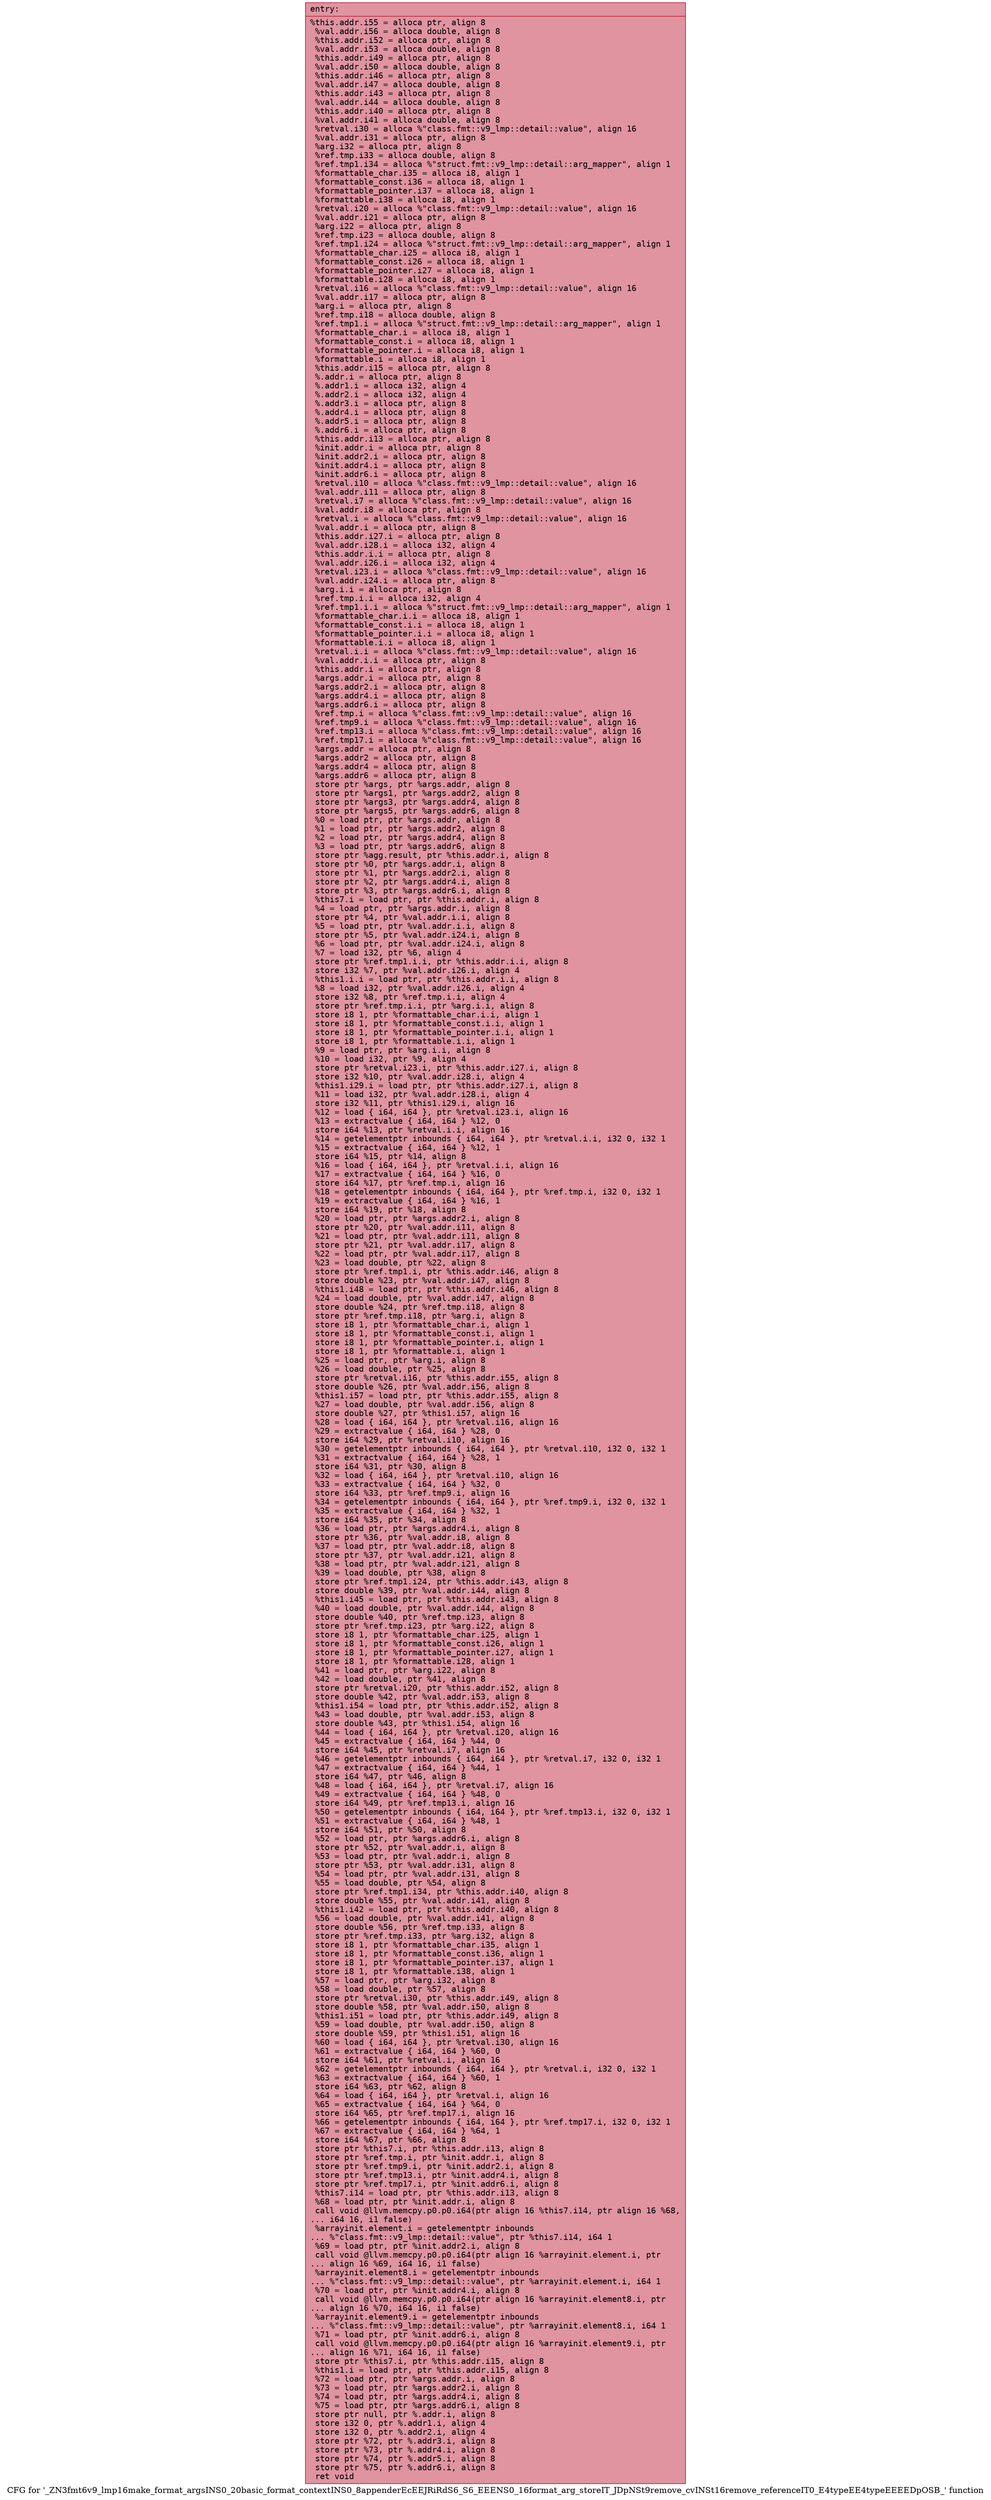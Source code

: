 digraph "CFG for '_ZN3fmt6v9_lmp16make_format_argsINS0_20basic_format_contextINS0_8appenderEcEEJRiRdS6_S6_EEENS0_16format_arg_storeIT_JDpNSt9remove_cvINSt16remove_referenceIT0_E4typeEE4typeEEEEDpOSB_' function" {
	label="CFG for '_ZN3fmt6v9_lmp16make_format_argsINS0_20basic_format_contextINS0_8appenderEcEEJRiRdS6_S6_EEENS0_16format_arg_storeIT_JDpNSt9remove_cvINSt16remove_referenceIT0_E4typeEE4typeEEEEDpOSB_' function";

	Node0x557c42136470 [shape=record,color="#b70d28ff", style=filled, fillcolor="#b70d2870" fontname="Courier",label="{entry:\l|  %this.addr.i55 = alloca ptr, align 8\l  %val.addr.i56 = alloca double, align 8\l  %this.addr.i52 = alloca ptr, align 8\l  %val.addr.i53 = alloca double, align 8\l  %this.addr.i49 = alloca ptr, align 8\l  %val.addr.i50 = alloca double, align 8\l  %this.addr.i46 = alloca ptr, align 8\l  %val.addr.i47 = alloca double, align 8\l  %this.addr.i43 = alloca ptr, align 8\l  %val.addr.i44 = alloca double, align 8\l  %this.addr.i40 = alloca ptr, align 8\l  %val.addr.i41 = alloca double, align 8\l  %retval.i30 = alloca %\"class.fmt::v9_lmp::detail::value\", align 16\l  %val.addr.i31 = alloca ptr, align 8\l  %arg.i32 = alloca ptr, align 8\l  %ref.tmp.i33 = alloca double, align 8\l  %ref.tmp1.i34 = alloca %\"struct.fmt::v9_lmp::detail::arg_mapper\", align 1\l  %formattable_char.i35 = alloca i8, align 1\l  %formattable_const.i36 = alloca i8, align 1\l  %formattable_pointer.i37 = alloca i8, align 1\l  %formattable.i38 = alloca i8, align 1\l  %retval.i20 = alloca %\"class.fmt::v9_lmp::detail::value\", align 16\l  %val.addr.i21 = alloca ptr, align 8\l  %arg.i22 = alloca ptr, align 8\l  %ref.tmp.i23 = alloca double, align 8\l  %ref.tmp1.i24 = alloca %\"struct.fmt::v9_lmp::detail::arg_mapper\", align 1\l  %formattable_char.i25 = alloca i8, align 1\l  %formattable_const.i26 = alloca i8, align 1\l  %formattable_pointer.i27 = alloca i8, align 1\l  %formattable.i28 = alloca i8, align 1\l  %retval.i16 = alloca %\"class.fmt::v9_lmp::detail::value\", align 16\l  %val.addr.i17 = alloca ptr, align 8\l  %arg.i = alloca ptr, align 8\l  %ref.tmp.i18 = alloca double, align 8\l  %ref.tmp1.i = alloca %\"struct.fmt::v9_lmp::detail::arg_mapper\", align 1\l  %formattable_char.i = alloca i8, align 1\l  %formattable_const.i = alloca i8, align 1\l  %formattable_pointer.i = alloca i8, align 1\l  %formattable.i = alloca i8, align 1\l  %this.addr.i15 = alloca ptr, align 8\l  %.addr.i = alloca ptr, align 8\l  %.addr1.i = alloca i32, align 4\l  %.addr2.i = alloca i32, align 4\l  %.addr3.i = alloca ptr, align 8\l  %.addr4.i = alloca ptr, align 8\l  %.addr5.i = alloca ptr, align 8\l  %.addr6.i = alloca ptr, align 8\l  %this.addr.i13 = alloca ptr, align 8\l  %init.addr.i = alloca ptr, align 8\l  %init.addr2.i = alloca ptr, align 8\l  %init.addr4.i = alloca ptr, align 8\l  %init.addr6.i = alloca ptr, align 8\l  %retval.i10 = alloca %\"class.fmt::v9_lmp::detail::value\", align 16\l  %val.addr.i11 = alloca ptr, align 8\l  %retval.i7 = alloca %\"class.fmt::v9_lmp::detail::value\", align 16\l  %val.addr.i8 = alloca ptr, align 8\l  %retval.i = alloca %\"class.fmt::v9_lmp::detail::value\", align 16\l  %val.addr.i = alloca ptr, align 8\l  %this.addr.i27.i = alloca ptr, align 8\l  %val.addr.i28.i = alloca i32, align 4\l  %this.addr.i.i = alloca ptr, align 8\l  %val.addr.i26.i = alloca i32, align 4\l  %retval.i23.i = alloca %\"class.fmt::v9_lmp::detail::value\", align 16\l  %val.addr.i24.i = alloca ptr, align 8\l  %arg.i.i = alloca ptr, align 8\l  %ref.tmp.i.i = alloca i32, align 4\l  %ref.tmp1.i.i = alloca %\"struct.fmt::v9_lmp::detail::arg_mapper\", align 1\l  %formattable_char.i.i = alloca i8, align 1\l  %formattable_const.i.i = alloca i8, align 1\l  %formattable_pointer.i.i = alloca i8, align 1\l  %formattable.i.i = alloca i8, align 1\l  %retval.i.i = alloca %\"class.fmt::v9_lmp::detail::value\", align 16\l  %val.addr.i.i = alloca ptr, align 8\l  %this.addr.i = alloca ptr, align 8\l  %args.addr.i = alloca ptr, align 8\l  %args.addr2.i = alloca ptr, align 8\l  %args.addr4.i = alloca ptr, align 8\l  %args.addr6.i = alloca ptr, align 8\l  %ref.tmp.i = alloca %\"class.fmt::v9_lmp::detail::value\", align 16\l  %ref.tmp9.i = alloca %\"class.fmt::v9_lmp::detail::value\", align 16\l  %ref.tmp13.i = alloca %\"class.fmt::v9_lmp::detail::value\", align 16\l  %ref.tmp17.i = alloca %\"class.fmt::v9_lmp::detail::value\", align 16\l  %args.addr = alloca ptr, align 8\l  %args.addr2 = alloca ptr, align 8\l  %args.addr4 = alloca ptr, align 8\l  %args.addr6 = alloca ptr, align 8\l  store ptr %args, ptr %args.addr, align 8\l  store ptr %args1, ptr %args.addr2, align 8\l  store ptr %args3, ptr %args.addr4, align 8\l  store ptr %args5, ptr %args.addr6, align 8\l  %0 = load ptr, ptr %args.addr, align 8\l  %1 = load ptr, ptr %args.addr2, align 8\l  %2 = load ptr, ptr %args.addr4, align 8\l  %3 = load ptr, ptr %args.addr6, align 8\l  store ptr %agg.result, ptr %this.addr.i, align 8\l  store ptr %0, ptr %args.addr.i, align 8\l  store ptr %1, ptr %args.addr2.i, align 8\l  store ptr %2, ptr %args.addr4.i, align 8\l  store ptr %3, ptr %args.addr6.i, align 8\l  %this7.i = load ptr, ptr %this.addr.i, align 8\l  %4 = load ptr, ptr %args.addr.i, align 8\l  store ptr %4, ptr %val.addr.i.i, align 8\l  %5 = load ptr, ptr %val.addr.i.i, align 8\l  store ptr %5, ptr %val.addr.i24.i, align 8\l  %6 = load ptr, ptr %val.addr.i24.i, align 8\l  %7 = load i32, ptr %6, align 4\l  store ptr %ref.tmp1.i.i, ptr %this.addr.i.i, align 8\l  store i32 %7, ptr %val.addr.i26.i, align 4\l  %this1.i.i = load ptr, ptr %this.addr.i.i, align 8\l  %8 = load i32, ptr %val.addr.i26.i, align 4\l  store i32 %8, ptr %ref.tmp.i.i, align 4\l  store ptr %ref.tmp.i.i, ptr %arg.i.i, align 8\l  store i8 1, ptr %formattable_char.i.i, align 1\l  store i8 1, ptr %formattable_const.i.i, align 1\l  store i8 1, ptr %formattable_pointer.i.i, align 1\l  store i8 1, ptr %formattable.i.i, align 1\l  %9 = load ptr, ptr %arg.i.i, align 8\l  %10 = load i32, ptr %9, align 4\l  store ptr %retval.i23.i, ptr %this.addr.i27.i, align 8\l  store i32 %10, ptr %val.addr.i28.i, align 4\l  %this1.i29.i = load ptr, ptr %this.addr.i27.i, align 8\l  %11 = load i32, ptr %val.addr.i28.i, align 4\l  store i32 %11, ptr %this1.i29.i, align 16\l  %12 = load \{ i64, i64 \}, ptr %retval.i23.i, align 16\l  %13 = extractvalue \{ i64, i64 \} %12, 0\l  store i64 %13, ptr %retval.i.i, align 16\l  %14 = getelementptr inbounds \{ i64, i64 \}, ptr %retval.i.i, i32 0, i32 1\l  %15 = extractvalue \{ i64, i64 \} %12, 1\l  store i64 %15, ptr %14, align 8\l  %16 = load \{ i64, i64 \}, ptr %retval.i.i, align 16\l  %17 = extractvalue \{ i64, i64 \} %16, 0\l  store i64 %17, ptr %ref.tmp.i, align 16\l  %18 = getelementptr inbounds \{ i64, i64 \}, ptr %ref.tmp.i, i32 0, i32 1\l  %19 = extractvalue \{ i64, i64 \} %16, 1\l  store i64 %19, ptr %18, align 8\l  %20 = load ptr, ptr %args.addr2.i, align 8\l  store ptr %20, ptr %val.addr.i11, align 8\l  %21 = load ptr, ptr %val.addr.i11, align 8\l  store ptr %21, ptr %val.addr.i17, align 8\l  %22 = load ptr, ptr %val.addr.i17, align 8\l  %23 = load double, ptr %22, align 8\l  store ptr %ref.tmp1.i, ptr %this.addr.i46, align 8\l  store double %23, ptr %val.addr.i47, align 8\l  %this1.i48 = load ptr, ptr %this.addr.i46, align 8\l  %24 = load double, ptr %val.addr.i47, align 8\l  store double %24, ptr %ref.tmp.i18, align 8\l  store ptr %ref.tmp.i18, ptr %arg.i, align 8\l  store i8 1, ptr %formattable_char.i, align 1\l  store i8 1, ptr %formattable_const.i, align 1\l  store i8 1, ptr %formattable_pointer.i, align 1\l  store i8 1, ptr %formattable.i, align 1\l  %25 = load ptr, ptr %arg.i, align 8\l  %26 = load double, ptr %25, align 8\l  store ptr %retval.i16, ptr %this.addr.i55, align 8\l  store double %26, ptr %val.addr.i56, align 8\l  %this1.i57 = load ptr, ptr %this.addr.i55, align 8\l  %27 = load double, ptr %val.addr.i56, align 8\l  store double %27, ptr %this1.i57, align 16\l  %28 = load \{ i64, i64 \}, ptr %retval.i16, align 16\l  %29 = extractvalue \{ i64, i64 \} %28, 0\l  store i64 %29, ptr %retval.i10, align 16\l  %30 = getelementptr inbounds \{ i64, i64 \}, ptr %retval.i10, i32 0, i32 1\l  %31 = extractvalue \{ i64, i64 \} %28, 1\l  store i64 %31, ptr %30, align 8\l  %32 = load \{ i64, i64 \}, ptr %retval.i10, align 16\l  %33 = extractvalue \{ i64, i64 \} %32, 0\l  store i64 %33, ptr %ref.tmp9.i, align 16\l  %34 = getelementptr inbounds \{ i64, i64 \}, ptr %ref.tmp9.i, i32 0, i32 1\l  %35 = extractvalue \{ i64, i64 \} %32, 1\l  store i64 %35, ptr %34, align 8\l  %36 = load ptr, ptr %args.addr4.i, align 8\l  store ptr %36, ptr %val.addr.i8, align 8\l  %37 = load ptr, ptr %val.addr.i8, align 8\l  store ptr %37, ptr %val.addr.i21, align 8\l  %38 = load ptr, ptr %val.addr.i21, align 8\l  %39 = load double, ptr %38, align 8\l  store ptr %ref.tmp1.i24, ptr %this.addr.i43, align 8\l  store double %39, ptr %val.addr.i44, align 8\l  %this1.i45 = load ptr, ptr %this.addr.i43, align 8\l  %40 = load double, ptr %val.addr.i44, align 8\l  store double %40, ptr %ref.tmp.i23, align 8\l  store ptr %ref.tmp.i23, ptr %arg.i22, align 8\l  store i8 1, ptr %formattable_char.i25, align 1\l  store i8 1, ptr %formattable_const.i26, align 1\l  store i8 1, ptr %formattable_pointer.i27, align 1\l  store i8 1, ptr %formattable.i28, align 1\l  %41 = load ptr, ptr %arg.i22, align 8\l  %42 = load double, ptr %41, align 8\l  store ptr %retval.i20, ptr %this.addr.i52, align 8\l  store double %42, ptr %val.addr.i53, align 8\l  %this1.i54 = load ptr, ptr %this.addr.i52, align 8\l  %43 = load double, ptr %val.addr.i53, align 8\l  store double %43, ptr %this1.i54, align 16\l  %44 = load \{ i64, i64 \}, ptr %retval.i20, align 16\l  %45 = extractvalue \{ i64, i64 \} %44, 0\l  store i64 %45, ptr %retval.i7, align 16\l  %46 = getelementptr inbounds \{ i64, i64 \}, ptr %retval.i7, i32 0, i32 1\l  %47 = extractvalue \{ i64, i64 \} %44, 1\l  store i64 %47, ptr %46, align 8\l  %48 = load \{ i64, i64 \}, ptr %retval.i7, align 16\l  %49 = extractvalue \{ i64, i64 \} %48, 0\l  store i64 %49, ptr %ref.tmp13.i, align 16\l  %50 = getelementptr inbounds \{ i64, i64 \}, ptr %ref.tmp13.i, i32 0, i32 1\l  %51 = extractvalue \{ i64, i64 \} %48, 1\l  store i64 %51, ptr %50, align 8\l  %52 = load ptr, ptr %args.addr6.i, align 8\l  store ptr %52, ptr %val.addr.i, align 8\l  %53 = load ptr, ptr %val.addr.i, align 8\l  store ptr %53, ptr %val.addr.i31, align 8\l  %54 = load ptr, ptr %val.addr.i31, align 8\l  %55 = load double, ptr %54, align 8\l  store ptr %ref.tmp1.i34, ptr %this.addr.i40, align 8\l  store double %55, ptr %val.addr.i41, align 8\l  %this1.i42 = load ptr, ptr %this.addr.i40, align 8\l  %56 = load double, ptr %val.addr.i41, align 8\l  store double %56, ptr %ref.tmp.i33, align 8\l  store ptr %ref.tmp.i33, ptr %arg.i32, align 8\l  store i8 1, ptr %formattable_char.i35, align 1\l  store i8 1, ptr %formattable_const.i36, align 1\l  store i8 1, ptr %formattable_pointer.i37, align 1\l  store i8 1, ptr %formattable.i38, align 1\l  %57 = load ptr, ptr %arg.i32, align 8\l  %58 = load double, ptr %57, align 8\l  store ptr %retval.i30, ptr %this.addr.i49, align 8\l  store double %58, ptr %val.addr.i50, align 8\l  %this1.i51 = load ptr, ptr %this.addr.i49, align 8\l  %59 = load double, ptr %val.addr.i50, align 8\l  store double %59, ptr %this1.i51, align 16\l  %60 = load \{ i64, i64 \}, ptr %retval.i30, align 16\l  %61 = extractvalue \{ i64, i64 \} %60, 0\l  store i64 %61, ptr %retval.i, align 16\l  %62 = getelementptr inbounds \{ i64, i64 \}, ptr %retval.i, i32 0, i32 1\l  %63 = extractvalue \{ i64, i64 \} %60, 1\l  store i64 %63, ptr %62, align 8\l  %64 = load \{ i64, i64 \}, ptr %retval.i, align 16\l  %65 = extractvalue \{ i64, i64 \} %64, 0\l  store i64 %65, ptr %ref.tmp17.i, align 16\l  %66 = getelementptr inbounds \{ i64, i64 \}, ptr %ref.tmp17.i, i32 0, i32 1\l  %67 = extractvalue \{ i64, i64 \} %64, 1\l  store i64 %67, ptr %66, align 8\l  store ptr %this7.i, ptr %this.addr.i13, align 8\l  store ptr %ref.tmp.i, ptr %init.addr.i, align 8\l  store ptr %ref.tmp9.i, ptr %init.addr2.i, align 8\l  store ptr %ref.tmp13.i, ptr %init.addr4.i, align 8\l  store ptr %ref.tmp17.i, ptr %init.addr6.i, align 8\l  %this7.i14 = load ptr, ptr %this.addr.i13, align 8\l  %68 = load ptr, ptr %init.addr.i, align 8\l  call void @llvm.memcpy.p0.p0.i64(ptr align 16 %this7.i14, ptr align 16 %68,\l... i64 16, i1 false)\l  %arrayinit.element.i = getelementptr inbounds\l... %\"class.fmt::v9_lmp::detail::value\", ptr %this7.i14, i64 1\l  %69 = load ptr, ptr %init.addr2.i, align 8\l  call void @llvm.memcpy.p0.p0.i64(ptr align 16 %arrayinit.element.i, ptr\l... align 16 %69, i64 16, i1 false)\l  %arrayinit.element8.i = getelementptr inbounds\l... %\"class.fmt::v9_lmp::detail::value\", ptr %arrayinit.element.i, i64 1\l  %70 = load ptr, ptr %init.addr4.i, align 8\l  call void @llvm.memcpy.p0.p0.i64(ptr align 16 %arrayinit.element8.i, ptr\l... align 16 %70, i64 16, i1 false)\l  %arrayinit.element9.i = getelementptr inbounds\l... %\"class.fmt::v9_lmp::detail::value\", ptr %arrayinit.element8.i, i64 1\l  %71 = load ptr, ptr %init.addr6.i, align 8\l  call void @llvm.memcpy.p0.p0.i64(ptr align 16 %arrayinit.element9.i, ptr\l... align 16 %71, i64 16, i1 false)\l  store ptr %this7.i, ptr %this.addr.i15, align 8\l  %this1.i = load ptr, ptr %this.addr.i15, align 8\l  %72 = load ptr, ptr %args.addr.i, align 8\l  %73 = load ptr, ptr %args.addr2.i, align 8\l  %74 = load ptr, ptr %args.addr4.i, align 8\l  %75 = load ptr, ptr %args.addr6.i, align 8\l  store ptr null, ptr %.addr.i, align 8\l  store i32 0, ptr %.addr1.i, align 4\l  store i32 0, ptr %.addr2.i, align 4\l  store ptr %72, ptr %.addr3.i, align 8\l  store ptr %73, ptr %.addr4.i, align 8\l  store ptr %74, ptr %.addr5.i, align 8\l  store ptr %75, ptr %.addr6.i, align 8\l  ret void\l}"];
}
